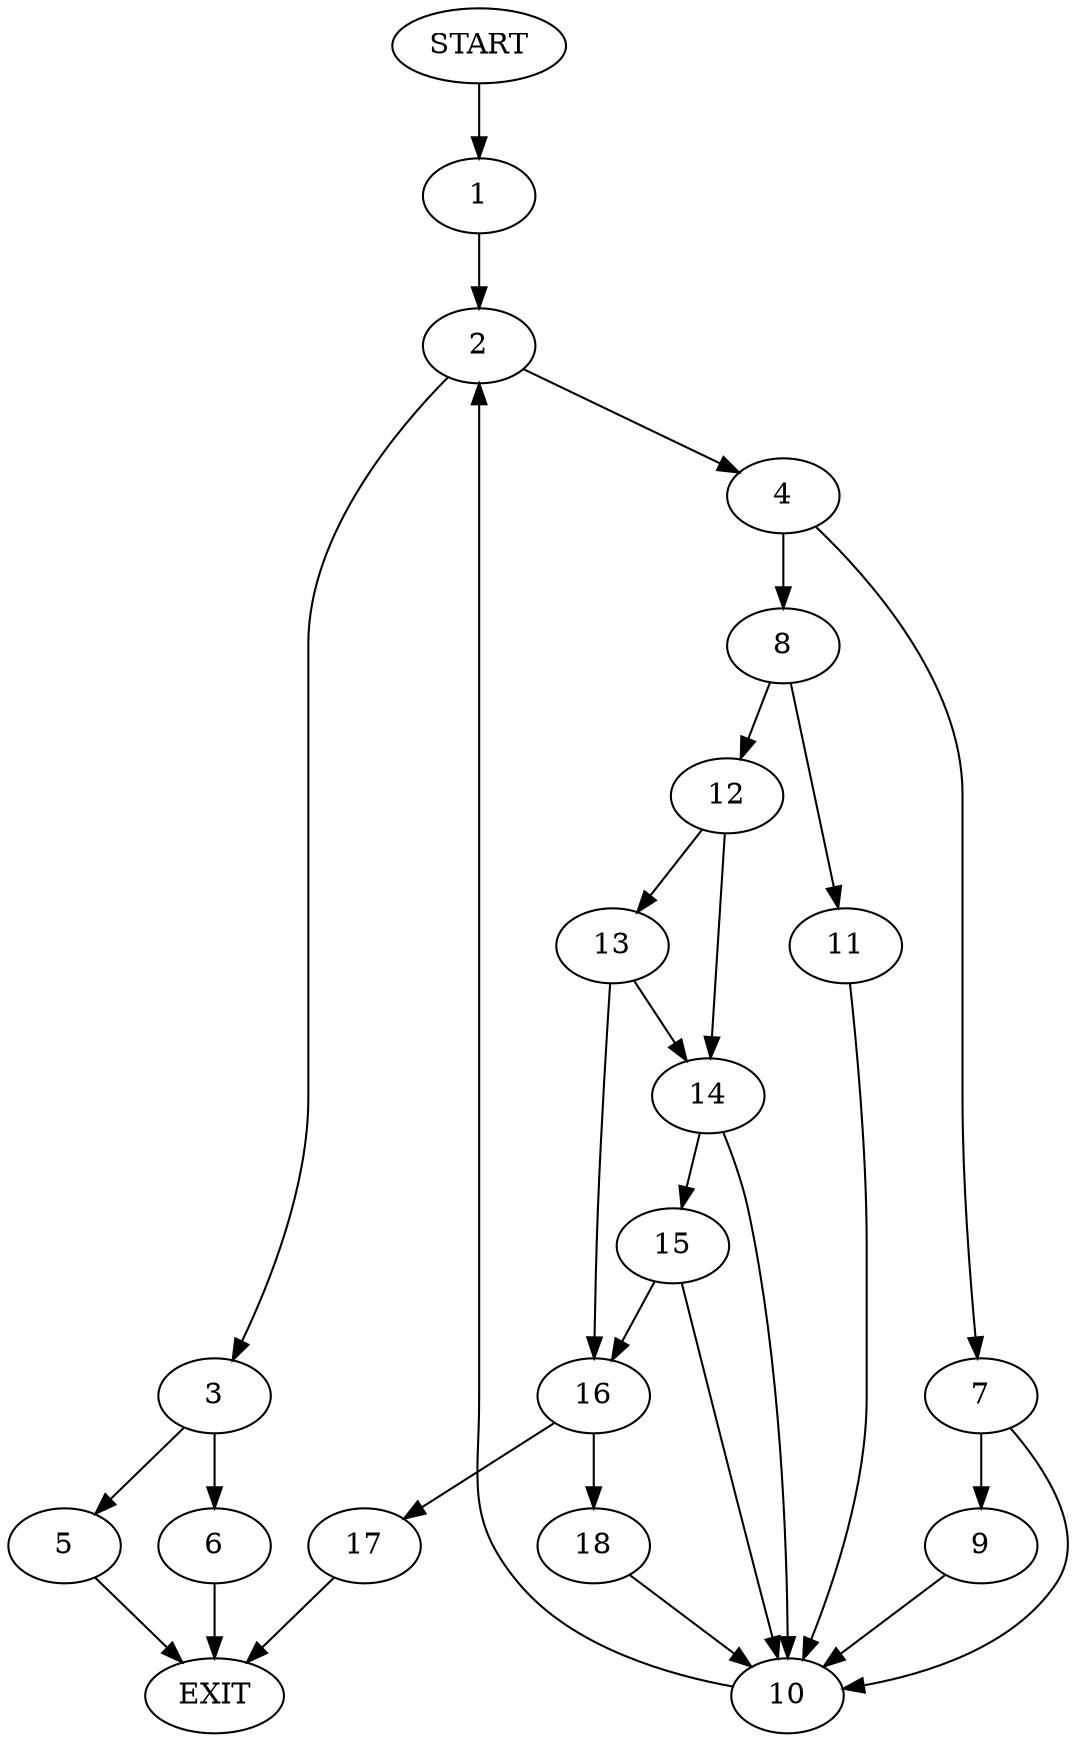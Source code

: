digraph {
0 [label="START"]
19 [label="EXIT"]
0 -> 1
1 -> 2
2 -> 3
2 -> 4
3 -> 5
3 -> 6
4 -> 7
4 -> 8
7 -> 9
7 -> 10
8 -> 11
8 -> 12
10 -> 2
9 -> 10
12 -> 13
12 -> 14
11 -> 10
14 -> 15
14 -> 10
13 -> 14
13 -> 16
16 -> 17
16 -> 18
15 -> 10
15 -> 16
17 -> 19
18 -> 10
5 -> 19
6 -> 19
}
